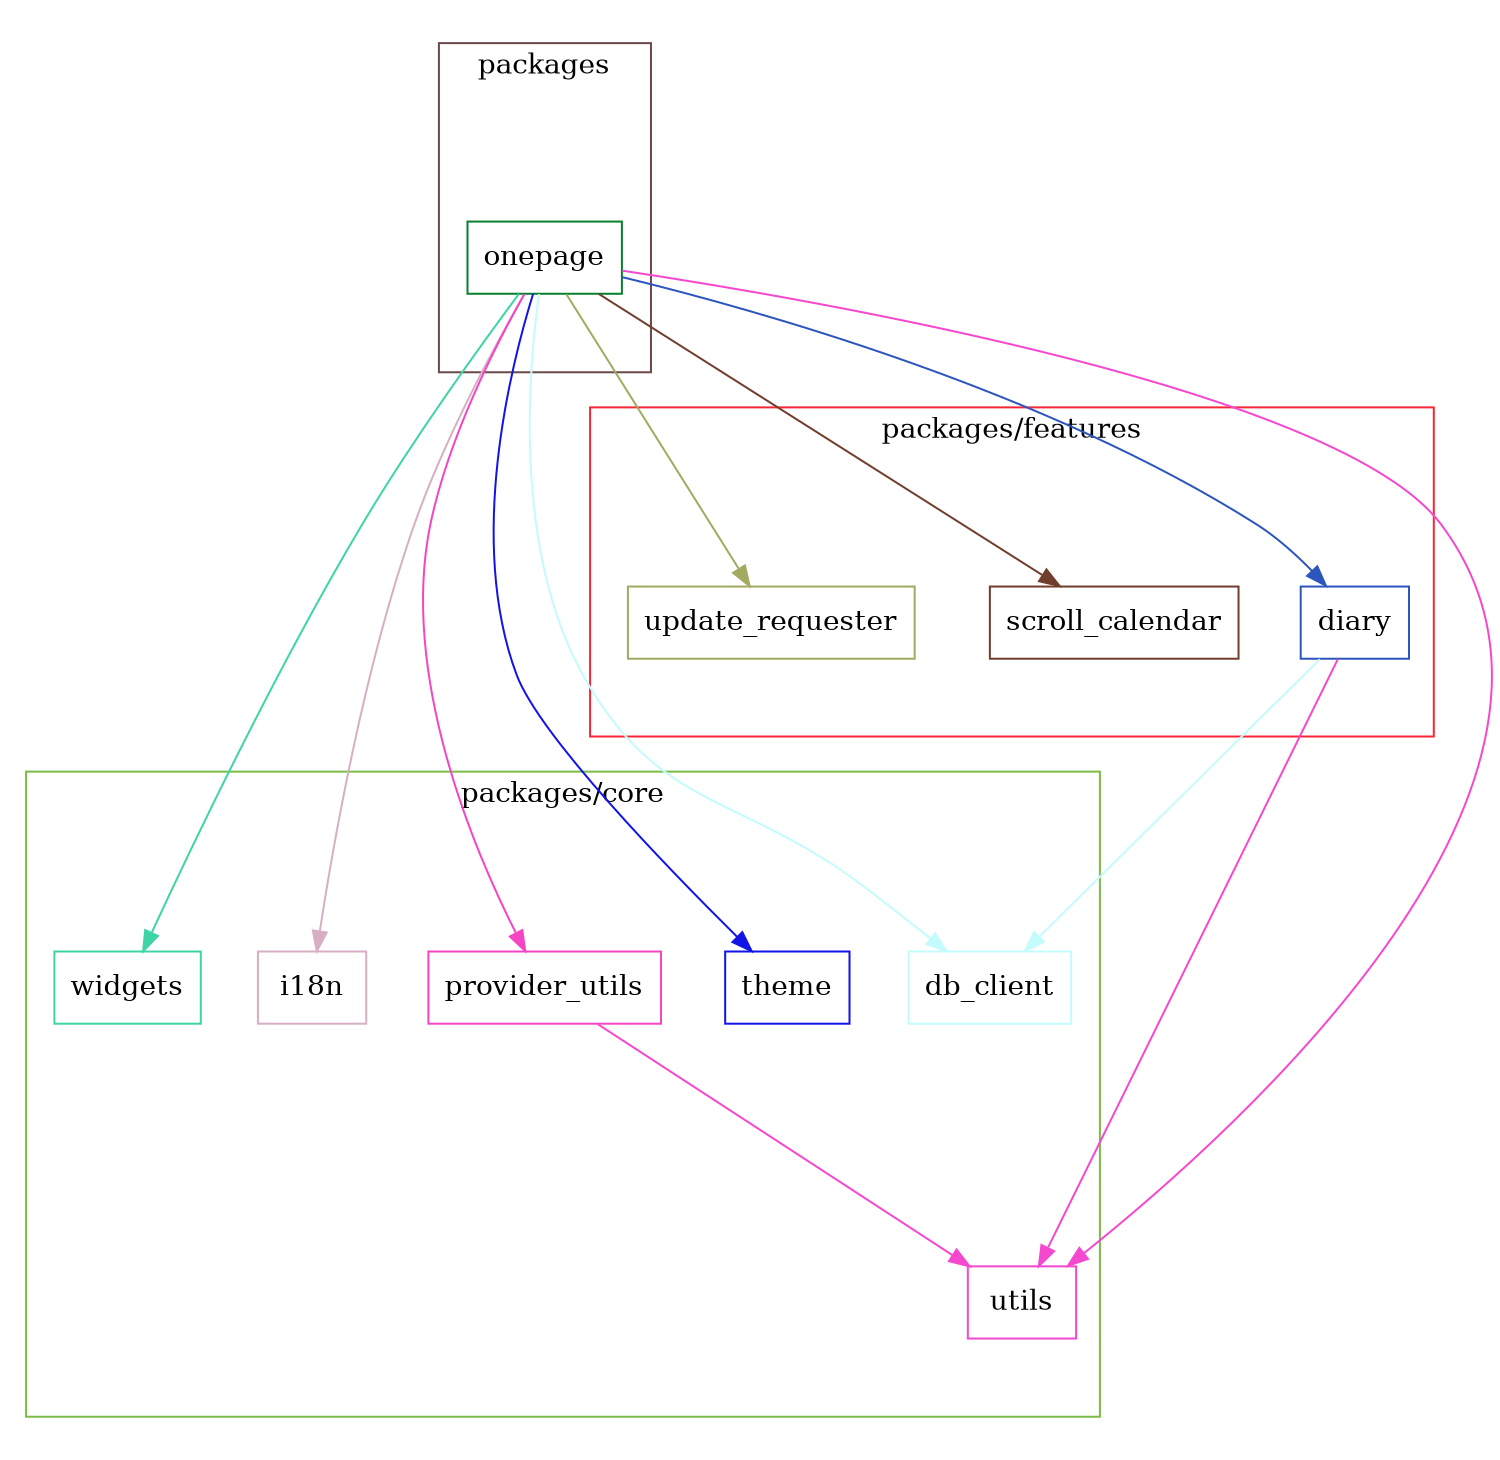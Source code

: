 digraph packages {
  size="10"; ratio=fill;
  db_client [shape="box"; color="#c4fbfc"];
  diary [shape="box"; color="#2c56bd"];
  i18n [shape="box"; color="#d7afc5"];
  onepage [shape="box"; color="#08802d"];
  provider_utils [shape="box"; color="#f445c4"];
  scroll_calendar [shape="box"; color="#713e2e"];
  theme [shape="box"; color="#1214e6"];
  update_requester [shape="box"; color="#a2aa60"];
  utils [shape="box"; color="#f548cf"];
  widgets [shape="box"; color="#3ed5a4"];
  diary -> db_client [style="filled"; color="#c4fbfc"];
  diary -> utils [style="filled"; color="#f548cf"];
  onepage -> db_client [style="filled"; color="#c4fbfc"];
  onepage -> diary [style="filled"; color="#2c56bd"];
  onepage -> i18n [style="filled"; color="#d7afc5"];
  onepage -> provider_utils [style="filled"; color="#f445c4"];
  onepage -> scroll_calendar [style="filled"; color="#713e2e"];
  onepage -> theme [style="filled"; color="#1214e6"];
  onepage -> update_requester [style="filled"; color="#a2aa60"];
  onepage -> utils [style="filled"; color="#f548cf"];
  onepage -> widgets [style="filled"; color="#3ed5a4"];
  provider_utils -> utils [style="filled"; color="#f548cf"];
  subgraph "cluster packages/core" {
    label="packages/core";
    color="#7bbd47";
    db_client;
    i18n;
    provider_utils;
    theme;
    utils;
    widgets;
  }
  subgraph "cluster packages/features" {
    label="packages/features";
    color="#f62736";
    diary;
    scroll_calendar;
    update_requester;
  }
  subgraph "cluster packages" {
    label="packages";
    color="#6b4949";
    onepage;
  }
}
